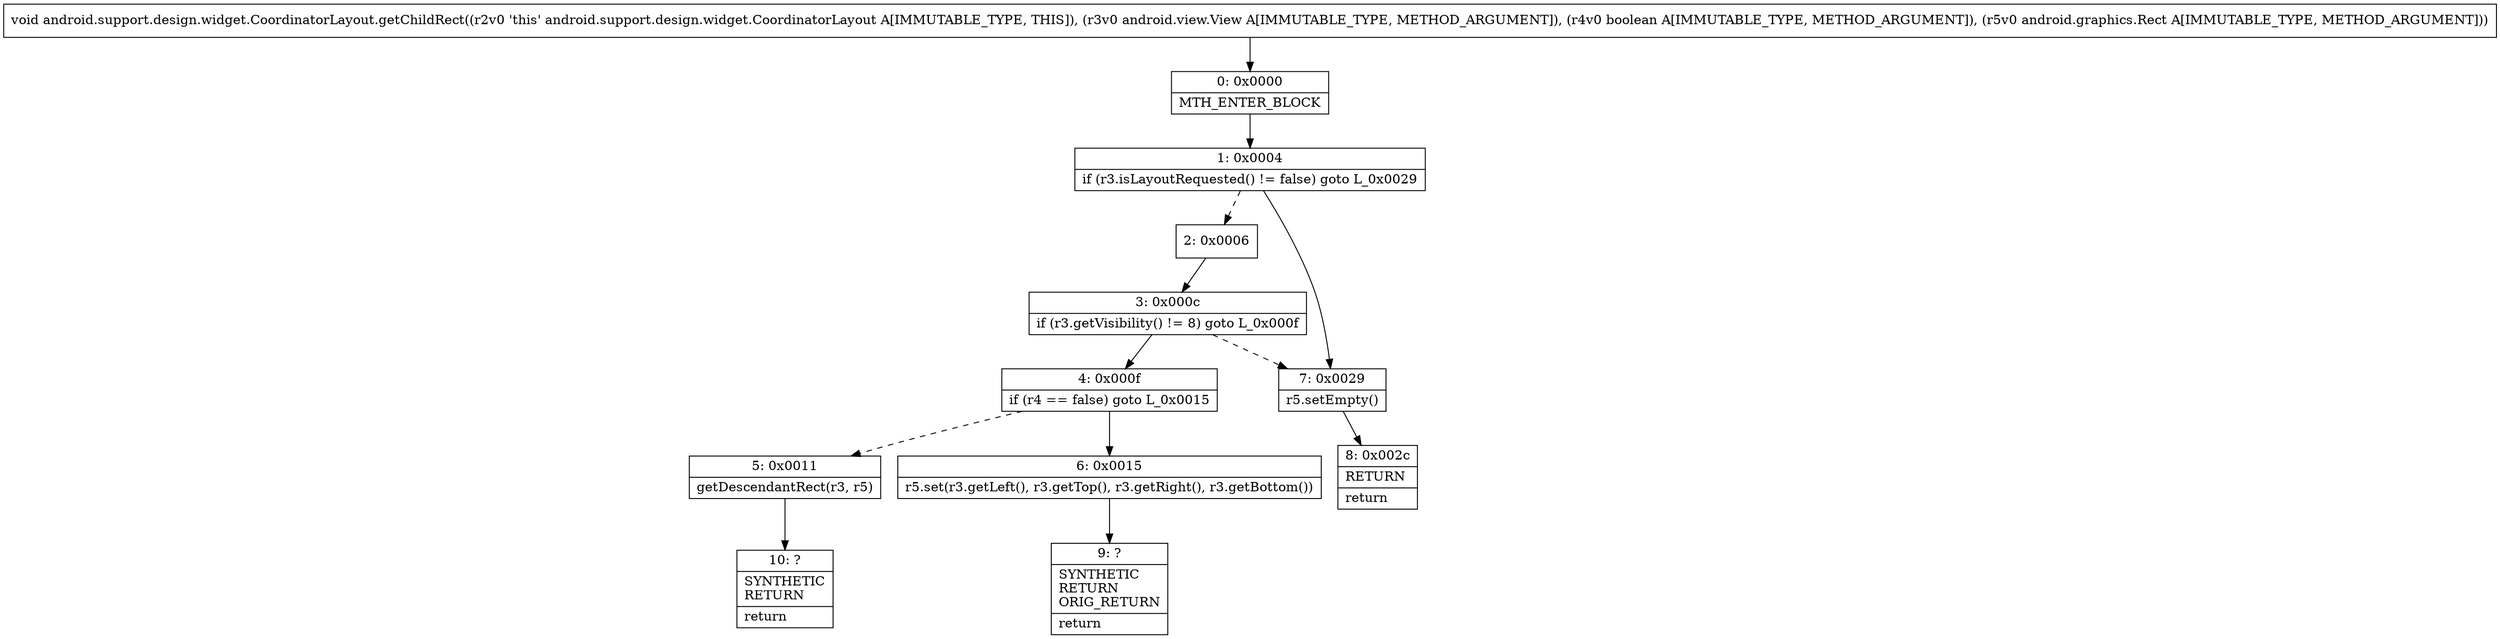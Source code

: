 digraph "CFG forandroid.support.design.widget.CoordinatorLayout.getChildRect(Landroid\/view\/View;ZLandroid\/graphics\/Rect;)V" {
Node_0 [shape=record,label="{0\:\ 0x0000|MTH_ENTER_BLOCK\l}"];
Node_1 [shape=record,label="{1\:\ 0x0004|if (r3.isLayoutRequested() != false) goto L_0x0029\l}"];
Node_2 [shape=record,label="{2\:\ 0x0006}"];
Node_3 [shape=record,label="{3\:\ 0x000c|if (r3.getVisibility() != 8) goto L_0x000f\l}"];
Node_4 [shape=record,label="{4\:\ 0x000f|if (r4 == false) goto L_0x0015\l}"];
Node_5 [shape=record,label="{5\:\ 0x0011|getDescendantRect(r3, r5)\l}"];
Node_6 [shape=record,label="{6\:\ 0x0015|r5.set(r3.getLeft(), r3.getTop(), r3.getRight(), r3.getBottom())\l}"];
Node_7 [shape=record,label="{7\:\ 0x0029|r5.setEmpty()\l}"];
Node_8 [shape=record,label="{8\:\ 0x002c|RETURN\l|return\l}"];
Node_9 [shape=record,label="{9\:\ ?|SYNTHETIC\lRETURN\lORIG_RETURN\l|return\l}"];
Node_10 [shape=record,label="{10\:\ ?|SYNTHETIC\lRETURN\l|return\l}"];
MethodNode[shape=record,label="{void android.support.design.widget.CoordinatorLayout.getChildRect((r2v0 'this' android.support.design.widget.CoordinatorLayout A[IMMUTABLE_TYPE, THIS]), (r3v0 android.view.View A[IMMUTABLE_TYPE, METHOD_ARGUMENT]), (r4v0 boolean A[IMMUTABLE_TYPE, METHOD_ARGUMENT]), (r5v0 android.graphics.Rect A[IMMUTABLE_TYPE, METHOD_ARGUMENT])) }"];
MethodNode -> Node_0;
Node_0 -> Node_1;
Node_1 -> Node_2[style=dashed];
Node_1 -> Node_7;
Node_2 -> Node_3;
Node_3 -> Node_4;
Node_3 -> Node_7[style=dashed];
Node_4 -> Node_5[style=dashed];
Node_4 -> Node_6;
Node_5 -> Node_10;
Node_6 -> Node_9;
Node_7 -> Node_8;
}

